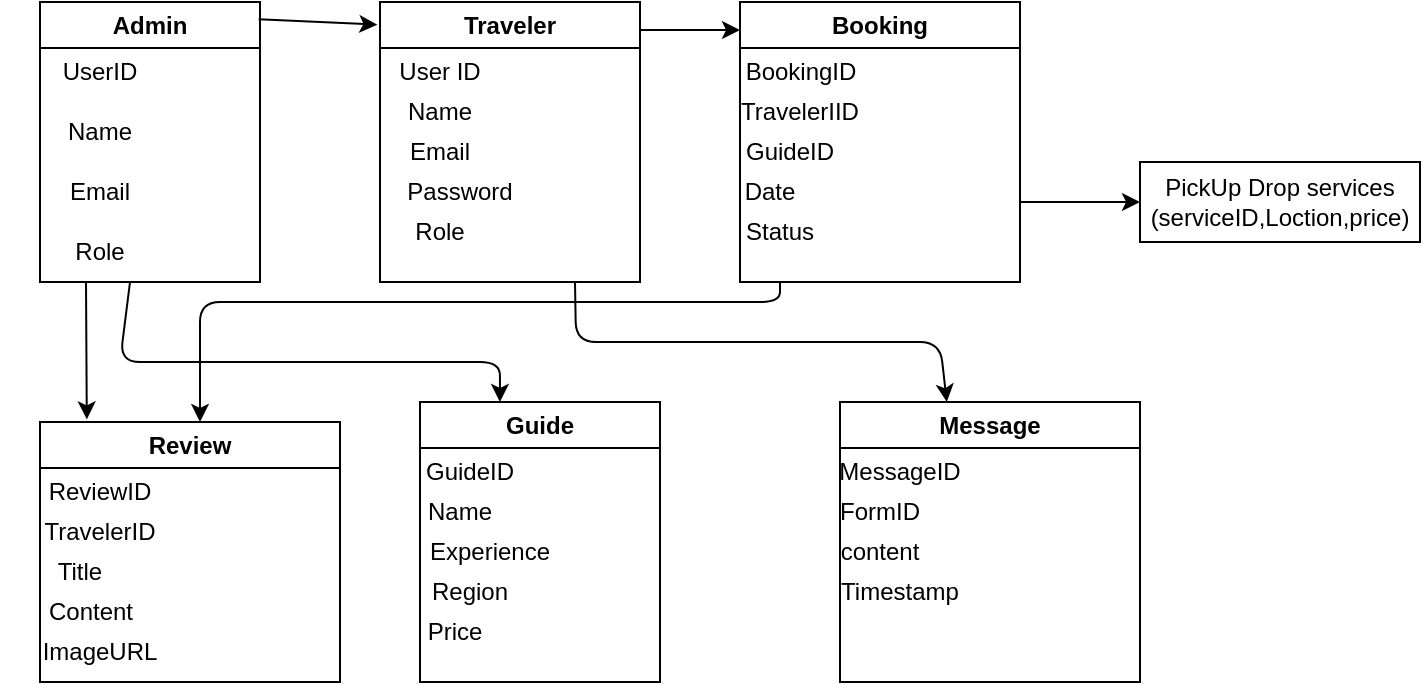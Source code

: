 <mxfile>
    <diagram id="p4I0s6Eg5pXxgNwFKKgP" name="Page-1">
        <mxGraphModel dx="816" dy="419" grid="1" gridSize="10" guides="1" tooltips="1" connect="1" arrows="1" fold="1" page="1" pageScale="1" pageWidth="850" pageHeight="1100" math="0" shadow="0">
            <root>
                <mxCell id="0"/>
                <mxCell id="1" parent="0"/>
                <mxCell id="6" value="Admin" style="swimlane;whiteSpace=wrap;html=1;" parent="1" vertex="1">
                    <mxGeometry x="70" y="110" width="110" height="140" as="geometry">
                        <mxRectangle x="70" y="110" width="70" height="30" as="alternateBounds"/>
                    </mxGeometry>
                </mxCell>
                <mxCell id="7" value="UserID" style="text;html=1;align=center;verticalAlign=middle;whiteSpace=wrap;rounded=0;" parent="6" vertex="1">
                    <mxGeometry x="-20" y="20" width="100" height="30" as="geometry"/>
                </mxCell>
                <mxCell id="8" value="Name" style="text;html=1;align=center;verticalAlign=middle;whiteSpace=wrap;rounded=0;" parent="6" vertex="1">
                    <mxGeometry y="50" width="60" height="30" as="geometry"/>
                </mxCell>
                <mxCell id="9" value="Email" style="text;html=1;align=center;verticalAlign=middle;whiteSpace=wrap;rounded=0;" parent="6" vertex="1">
                    <mxGeometry y="80" width="60" height="30" as="geometry"/>
                </mxCell>
                <mxCell id="10" value="Role" style="text;html=1;align=center;verticalAlign=middle;whiteSpace=wrap;rounded=0;" parent="6" vertex="1">
                    <mxGeometry y="110" width="60" height="30" as="geometry"/>
                </mxCell>
                <mxCell id="11" value="Traveler" style="swimlane;whiteSpace=wrap;html=1;" parent="1" vertex="1">
                    <mxGeometry x="240" y="110" width="130" height="140" as="geometry"/>
                </mxCell>
                <mxCell id="12" value="User ID" style="text;html=1;align=center;verticalAlign=middle;whiteSpace=wrap;rounded=0;" parent="11" vertex="1">
                    <mxGeometry y="20" width="60" height="30" as="geometry"/>
                </mxCell>
                <mxCell id="13" value="Name" style="text;html=1;align=center;verticalAlign=middle;whiteSpace=wrap;rounded=0;" parent="11" vertex="1">
                    <mxGeometry y="40" width="60" height="30" as="geometry"/>
                </mxCell>
                <mxCell id="14" value="Email" style="text;html=1;align=center;verticalAlign=middle;whiteSpace=wrap;rounded=0;" parent="11" vertex="1">
                    <mxGeometry y="60" width="60" height="30" as="geometry"/>
                </mxCell>
                <mxCell id="15" value="Password" style="text;html=1;align=center;verticalAlign=middle;whiteSpace=wrap;rounded=0;" parent="11" vertex="1">
                    <mxGeometry x="10" y="80" width="60" height="30" as="geometry"/>
                </mxCell>
                <mxCell id="16" value="Role" style="text;html=1;align=center;verticalAlign=middle;whiteSpace=wrap;rounded=0;" parent="11" vertex="1">
                    <mxGeometry y="100" width="60" height="30" as="geometry"/>
                </mxCell>
                <mxCell id="17" value="Review" style="swimlane;whiteSpace=wrap;html=1;" parent="1" vertex="1">
                    <mxGeometry x="70" y="320" width="150" height="130" as="geometry"/>
                </mxCell>
                <mxCell id="18" value="ReviewID" style="text;html=1;align=center;verticalAlign=middle;whiteSpace=wrap;rounded=0;" parent="17" vertex="1">
                    <mxGeometry y="20" width="60" height="30" as="geometry"/>
                </mxCell>
                <mxCell id="19" value="TravelerID" style="text;html=1;align=center;verticalAlign=middle;whiteSpace=wrap;rounded=0;" parent="17" vertex="1">
                    <mxGeometry y="40" width="60" height="30" as="geometry"/>
                </mxCell>
                <mxCell id="20" value="Title" style="text;html=1;align=center;verticalAlign=middle;whiteSpace=wrap;rounded=0;" parent="17" vertex="1">
                    <mxGeometry x="-10" y="60" width="60" height="30" as="geometry"/>
                </mxCell>
                <mxCell id="22" value="Content" style="text;html=1;align=center;verticalAlign=middle;resizable=0;points=[];autosize=1;strokeColor=none;fillColor=none;" parent="17" vertex="1">
                    <mxGeometry x="-10" y="80" width="70" height="30" as="geometry"/>
                </mxCell>
                <mxCell id="21" value="ImageURL" style="text;html=1;align=center;verticalAlign=middle;whiteSpace=wrap;rounded=0;" parent="17" vertex="1">
                    <mxGeometry y="100" width="60" height="30" as="geometry"/>
                </mxCell>
                <mxCell id="23" value="Guide" style="swimlane;whiteSpace=wrap;html=1;" parent="1" vertex="1">
                    <mxGeometry x="260" y="310" width="120" height="140" as="geometry"/>
                </mxCell>
                <mxCell id="24" value="GuideID" style="text;html=1;align=center;verticalAlign=middle;whiteSpace=wrap;rounded=0;" parent="23" vertex="1">
                    <mxGeometry y="20" width="50" height="30" as="geometry"/>
                </mxCell>
                <mxCell id="25" value="Name" style="text;html=1;align=center;verticalAlign=middle;whiteSpace=wrap;rounded=0;" parent="23" vertex="1">
                    <mxGeometry y="40" width="40" height="30" as="geometry"/>
                </mxCell>
                <mxCell id="26" value="Experience" style="text;html=1;align=center;verticalAlign=middle;whiteSpace=wrap;rounded=0;" parent="23" vertex="1">
                    <mxGeometry y="60" width="70" height="30" as="geometry"/>
                </mxCell>
                <mxCell id="28" value="Region" style="text;html=1;align=center;verticalAlign=middle;whiteSpace=wrap;rounded=0;" parent="23" vertex="1">
                    <mxGeometry x="-10" y="80" width="70" height="30" as="geometry"/>
                </mxCell>
                <mxCell id="27" value="Price" style="text;html=1;align=center;verticalAlign=middle;whiteSpace=wrap;rounded=0;" parent="23" vertex="1">
                    <mxGeometry x="-15" y="100" width="65" height="30" as="geometry"/>
                </mxCell>
                <mxCell id="29" value="Booking" style="swimlane;whiteSpace=wrap;html=1;startSize=23;" parent="1" vertex="1">
                    <mxGeometry x="420" y="110" width="140" height="140" as="geometry"/>
                </mxCell>
                <mxCell id="36" value="BookingID" style="text;html=1;align=center;verticalAlign=middle;resizable=0;points=[];autosize=1;strokeColor=none;fillColor=none;" parent="29" vertex="1">
                    <mxGeometry x="-10" y="20" width="80" height="30" as="geometry"/>
                </mxCell>
                <mxCell id="35" value="TravelerIID" style="text;html=1;align=center;verticalAlign=middle;whiteSpace=wrap;rounded=0;" parent="29" vertex="1">
                    <mxGeometry y="40" width="60" height="30" as="geometry"/>
                </mxCell>
                <mxCell id="31" value="GuideID" style="text;html=1;align=center;verticalAlign=middle;whiteSpace=wrap;rounded=0;" parent="29" vertex="1">
                    <mxGeometry y="60" width="50" height="30" as="geometry"/>
                </mxCell>
                <mxCell id="32" value="Date" style="text;html=1;align=center;verticalAlign=middle;whiteSpace=wrap;rounded=0;" parent="29" vertex="1">
                    <mxGeometry x="-10" y="80" width="50" height="30" as="geometry"/>
                </mxCell>
                <mxCell id="30" value="Status" style="text;html=1;align=center;verticalAlign=middle;whiteSpace=wrap;rounded=0;" parent="29" vertex="1">
                    <mxGeometry x="-10" y="100" width="60" height="30" as="geometry"/>
                </mxCell>
                <mxCell id="38" value="Message" style="swimlane;whiteSpace=wrap;html=1;" parent="1" vertex="1">
                    <mxGeometry x="470" y="310" width="150" height="140" as="geometry"/>
                </mxCell>
                <mxCell id="34" value="MessageID" style="text;html=1;align=center;verticalAlign=middle;whiteSpace=wrap;rounded=0;" parent="38" vertex="1">
                    <mxGeometry y="20" width="60" height="30" as="geometry"/>
                </mxCell>
                <mxCell id="33" value="FormID" style="text;html=1;align=center;verticalAlign=middle;whiteSpace=wrap;rounded=0;" parent="38" vertex="1">
                    <mxGeometry x="-10" y="40" width="60" height="30" as="geometry"/>
                </mxCell>
                <mxCell id="39" value="content" style="text;html=1;align=center;verticalAlign=middle;whiteSpace=wrap;rounded=0;" parent="38" vertex="1">
                    <mxGeometry x="-10" y="60" width="60" height="30" as="geometry"/>
                </mxCell>
                <mxCell id="40" value="Timestamp" style="text;html=1;align=center;verticalAlign=middle;whiteSpace=wrap;rounded=0;" vertex="1" parent="38">
                    <mxGeometry y="80" width="60" height="30" as="geometry"/>
                </mxCell>
                <mxCell id="44" value="" style="endArrow=classic;html=1;exitX=0.75;exitY=1;exitDx=0;exitDy=0;entryX=0.333;entryY=0;entryDx=0;entryDy=0;entryPerimeter=0;" edge="1" parent="1" source="10" target="23">
                    <mxGeometry width="50" height="50" relative="1" as="geometry">
                        <mxPoint x="370" y="260" as="sourcePoint"/>
                        <mxPoint x="420" y="210" as="targetPoint"/>
                        <Array as="points">
                            <mxPoint x="110" y="290"/>
                            <mxPoint x="300" y="290"/>
                        </Array>
                    </mxGeometry>
                </mxCell>
                <mxCell id="45" value="" style="endArrow=classic;html=1;entryX=0.156;entryY=-0.01;entryDx=0;entryDy=0;entryPerimeter=0;" edge="1" parent="1" target="17">
                    <mxGeometry width="50" height="50" relative="1" as="geometry">
                        <mxPoint x="93" y="250" as="sourcePoint"/>
                        <mxPoint x="420" y="310" as="targetPoint"/>
                    </mxGeometry>
                </mxCell>
                <mxCell id="47" value="" style="endArrow=classic;html=1;exitX=0.994;exitY=0.062;exitDx=0;exitDy=0;exitPerimeter=0;entryX=-0.01;entryY=0.081;entryDx=0;entryDy=0;entryPerimeter=0;" edge="1" parent="1" source="6" target="11">
                    <mxGeometry width="50" height="50" relative="1" as="geometry">
                        <mxPoint x="370" y="160" as="sourcePoint"/>
                        <mxPoint x="220" y="120" as="targetPoint"/>
                    </mxGeometry>
                </mxCell>
                <mxCell id="48" value="" style="endArrow=classic;html=1;exitX=1;exitY=0.1;exitDx=0;exitDy=0;exitPerimeter=0;entryX=0;entryY=0.1;entryDx=0;entryDy=0;entryPerimeter=0;" edge="1" parent="1" source="11" target="29">
                    <mxGeometry width="50" height="50" relative="1" as="geometry">
                        <mxPoint x="370" y="260" as="sourcePoint"/>
                        <mxPoint x="420" y="210" as="targetPoint"/>
                    </mxGeometry>
                </mxCell>
                <mxCell id="49" value="" style="endArrow=classic;html=1;" edge="1" parent="1">
                    <mxGeometry width="50" height="50" relative="1" as="geometry">
                        <mxPoint x="440" y="250" as="sourcePoint"/>
                        <mxPoint x="150" y="320" as="targetPoint"/>
                        <Array as="points">
                            <mxPoint x="440" y="260"/>
                            <mxPoint x="300" y="260"/>
                            <mxPoint x="150" y="260"/>
                        </Array>
                    </mxGeometry>
                </mxCell>
                <mxCell id="50" value="" style="endArrow=classic;html=1;exitX=0.75;exitY=1;exitDx=0;exitDy=0;entryX=0.356;entryY=0;entryDx=0;entryDy=0;entryPerimeter=0;" edge="1" parent="1" source="11" target="38">
                    <mxGeometry width="50" height="50" relative="1" as="geometry">
                        <mxPoint x="370" y="260" as="sourcePoint"/>
                        <mxPoint x="520" y="300" as="targetPoint"/>
                        <Array as="points">
                            <mxPoint x="338" y="280"/>
                            <mxPoint x="520" y="280"/>
                        </Array>
                    </mxGeometry>
                </mxCell>
                <mxCell id="51" value="" style="endArrow=classic;html=1;" edge="1" parent="1" target="52">
                    <mxGeometry width="50" height="50" relative="1" as="geometry">
                        <mxPoint x="560" y="210" as="sourcePoint"/>
                        <mxPoint x="630" y="210" as="targetPoint"/>
                    </mxGeometry>
                </mxCell>
                <mxCell id="52" value="" style="rounded=0;whiteSpace=wrap;html=1;" vertex="1" parent="1">
                    <mxGeometry x="620" y="190" width="140" height="40" as="geometry"/>
                </mxCell>
                <mxCell id="53" value="PickUp Drop services (serviceID,Loction,price)" style="text;html=1;align=center;verticalAlign=middle;whiteSpace=wrap;rounded=0;" vertex="1" parent="1">
                    <mxGeometry x="640" y="200" width="100" height="20" as="geometry"/>
                </mxCell>
            </root>
        </mxGraphModel>
    </diagram>
</mxfile>